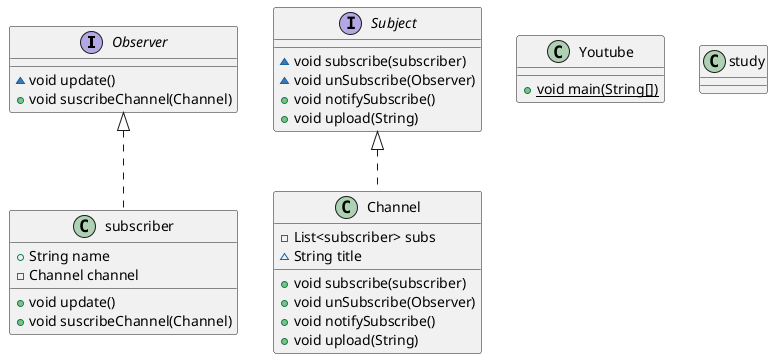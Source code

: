 @startuml
interface Observer {
~ void update()
+ void suscribeChannel(Channel)
}

interface Subject {
~ void subscribe(subscriber)
~ void unSubscribe(Observer)
+ void notifySubscribe()
+ void upload(String)
}

class subscriber {
+ String name
- Channel channel
+ void update()
+ void suscribeChannel(Channel)
}


class Channel {
- List<subscriber> subs
~ String title
+ void subscribe(subscriber)
+ void unSubscribe(Observer)
+ void notifySubscribe()
+ void upload(String)
}


class Youtube {
+ {static} void main(String[])
}

class study {
}


Observer <|.. subscriber
Subject <|.. Channel
@enduml